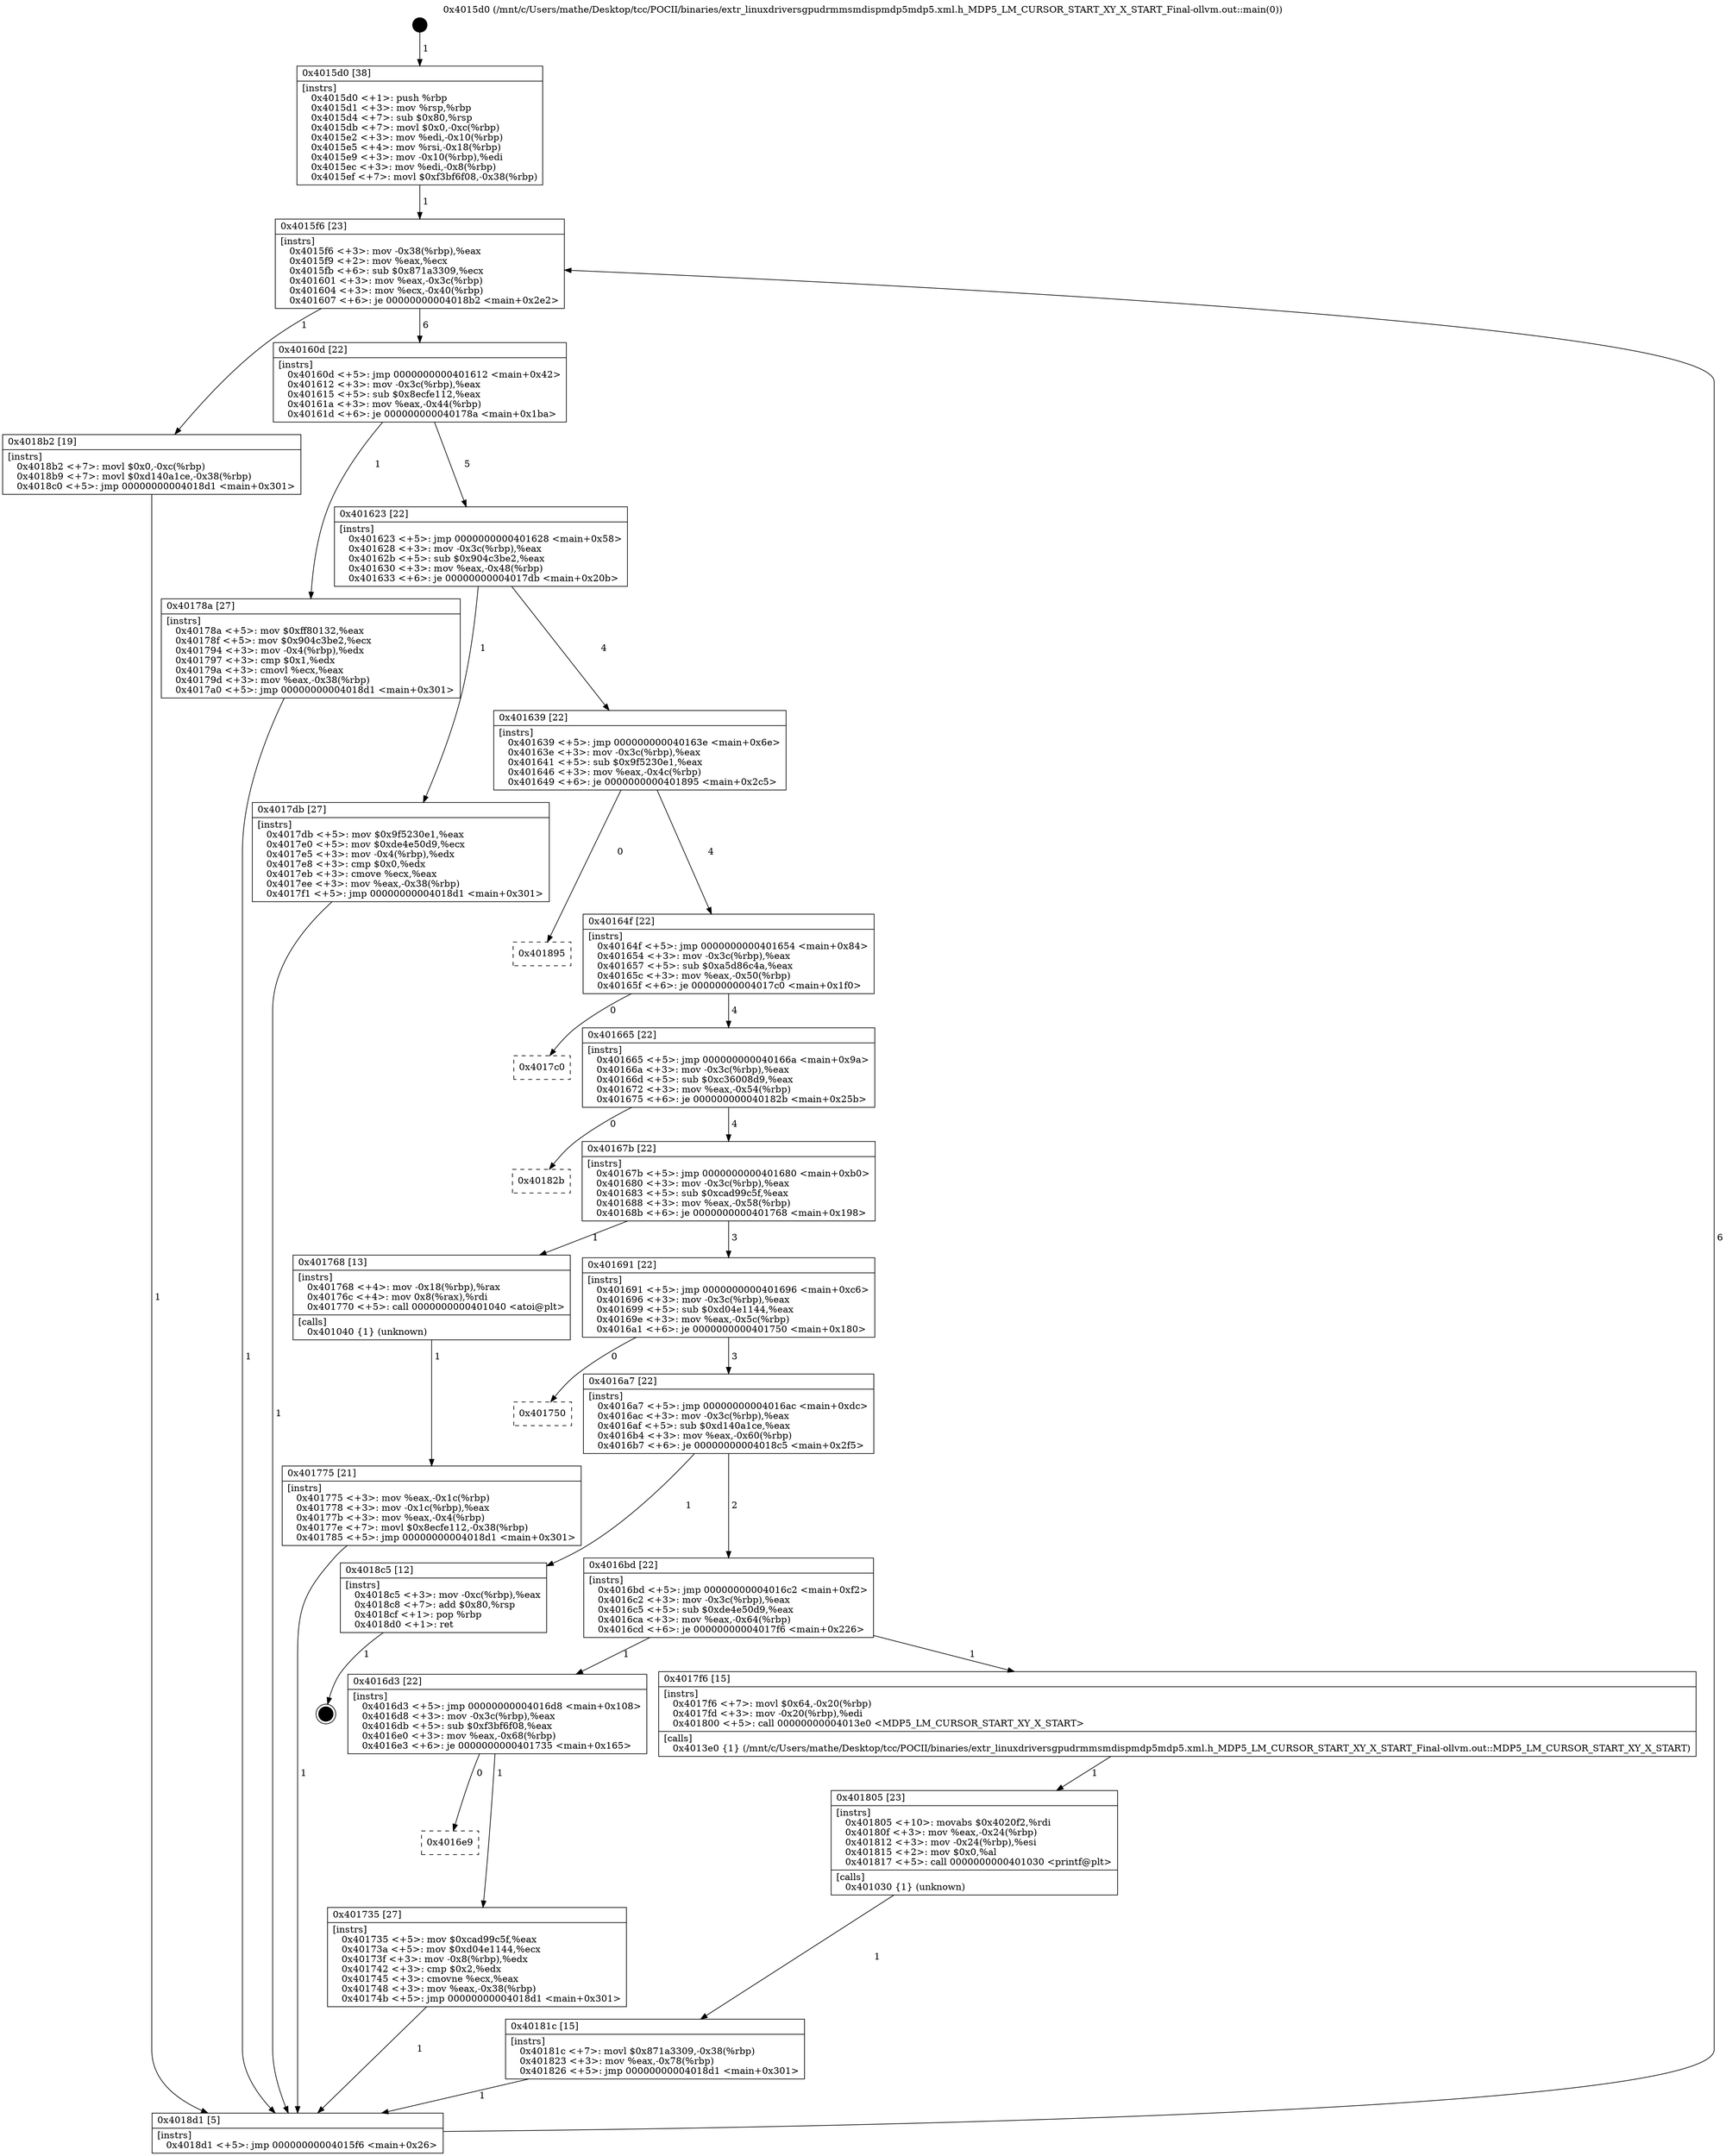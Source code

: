 digraph "0x4015d0" {
  label = "0x4015d0 (/mnt/c/Users/mathe/Desktop/tcc/POCII/binaries/extr_linuxdriversgpudrmmsmdispmdp5mdp5.xml.h_MDP5_LM_CURSOR_START_XY_X_START_Final-ollvm.out::main(0))"
  labelloc = "t"
  node[shape=record]

  Entry [label="",width=0.3,height=0.3,shape=circle,fillcolor=black,style=filled]
  "0x4015f6" [label="{
     0x4015f6 [23]\l
     | [instrs]\l
     &nbsp;&nbsp;0x4015f6 \<+3\>: mov -0x38(%rbp),%eax\l
     &nbsp;&nbsp;0x4015f9 \<+2\>: mov %eax,%ecx\l
     &nbsp;&nbsp;0x4015fb \<+6\>: sub $0x871a3309,%ecx\l
     &nbsp;&nbsp;0x401601 \<+3\>: mov %eax,-0x3c(%rbp)\l
     &nbsp;&nbsp;0x401604 \<+3\>: mov %ecx,-0x40(%rbp)\l
     &nbsp;&nbsp;0x401607 \<+6\>: je 00000000004018b2 \<main+0x2e2\>\l
  }"]
  "0x4018b2" [label="{
     0x4018b2 [19]\l
     | [instrs]\l
     &nbsp;&nbsp;0x4018b2 \<+7\>: movl $0x0,-0xc(%rbp)\l
     &nbsp;&nbsp;0x4018b9 \<+7\>: movl $0xd140a1ce,-0x38(%rbp)\l
     &nbsp;&nbsp;0x4018c0 \<+5\>: jmp 00000000004018d1 \<main+0x301\>\l
  }"]
  "0x40160d" [label="{
     0x40160d [22]\l
     | [instrs]\l
     &nbsp;&nbsp;0x40160d \<+5\>: jmp 0000000000401612 \<main+0x42\>\l
     &nbsp;&nbsp;0x401612 \<+3\>: mov -0x3c(%rbp),%eax\l
     &nbsp;&nbsp;0x401615 \<+5\>: sub $0x8ecfe112,%eax\l
     &nbsp;&nbsp;0x40161a \<+3\>: mov %eax,-0x44(%rbp)\l
     &nbsp;&nbsp;0x40161d \<+6\>: je 000000000040178a \<main+0x1ba\>\l
  }"]
  Exit [label="",width=0.3,height=0.3,shape=circle,fillcolor=black,style=filled,peripheries=2]
  "0x40178a" [label="{
     0x40178a [27]\l
     | [instrs]\l
     &nbsp;&nbsp;0x40178a \<+5\>: mov $0xff80132,%eax\l
     &nbsp;&nbsp;0x40178f \<+5\>: mov $0x904c3be2,%ecx\l
     &nbsp;&nbsp;0x401794 \<+3\>: mov -0x4(%rbp),%edx\l
     &nbsp;&nbsp;0x401797 \<+3\>: cmp $0x1,%edx\l
     &nbsp;&nbsp;0x40179a \<+3\>: cmovl %ecx,%eax\l
     &nbsp;&nbsp;0x40179d \<+3\>: mov %eax,-0x38(%rbp)\l
     &nbsp;&nbsp;0x4017a0 \<+5\>: jmp 00000000004018d1 \<main+0x301\>\l
  }"]
  "0x401623" [label="{
     0x401623 [22]\l
     | [instrs]\l
     &nbsp;&nbsp;0x401623 \<+5\>: jmp 0000000000401628 \<main+0x58\>\l
     &nbsp;&nbsp;0x401628 \<+3\>: mov -0x3c(%rbp),%eax\l
     &nbsp;&nbsp;0x40162b \<+5\>: sub $0x904c3be2,%eax\l
     &nbsp;&nbsp;0x401630 \<+3\>: mov %eax,-0x48(%rbp)\l
     &nbsp;&nbsp;0x401633 \<+6\>: je 00000000004017db \<main+0x20b\>\l
  }"]
  "0x40181c" [label="{
     0x40181c [15]\l
     | [instrs]\l
     &nbsp;&nbsp;0x40181c \<+7\>: movl $0x871a3309,-0x38(%rbp)\l
     &nbsp;&nbsp;0x401823 \<+3\>: mov %eax,-0x78(%rbp)\l
     &nbsp;&nbsp;0x401826 \<+5\>: jmp 00000000004018d1 \<main+0x301\>\l
  }"]
  "0x4017db" [label="{
     0x4017db [27]\l
     | [instrs]\l
     &nbsp;&nbsp;0x4017db \<+5\>: mov $0x9f5230e1,%eax\l
     &nbsp;&nbsp;0x4017e0 \<+5\>: mov $0xde4e50d9,%ecx\l
     &nbsp;&nbsp;0x4017e5 \<+3\>: mov -0x4(%rbp),%edx\l
     &nbsp;&nbsp;0x4017e8 \<+3\>: cmp $0x0,%edx\l
     &nbsp;&nbsp;0x4017eb \<+3\>: cmove %ecx,%eax\l
     &nbsp;&nbsp;0x4017ee \<+3\>: mov %eax,-0x38(%rbp)\l
     &nbsp;&nbsp;0x4017f1 \<+5\>: jmp 00000000004018d1 \<main+0x301\>\l
  }"]
  "0x401639" [label="{
     0x401639 [22]\l
     | [instrs]\l
     &nbsp;&nbsp;0x401639 \<+5\>: jmp 000000000040163e \<main+0x6e\>\l
     &nbsp;&nbsp;0x40163e \<+3\>: mov -0x3c(%rbp),%eax\l
     &nbsp;&nbsp;0x401641 \<+5\>: sub $0x9f5230e1,%eax\l
     &nbsp;&nbsp;0x401646 \<+3\>: mov %eax,-0x4c(%rbp)\l
     &nbsp;&nbsp;0x401649 \<+6\>: je 0000000000401895 \<main+0x2c5\>\l
  }"]
  "0x401805" [label="{
     0x401805 [23]\l
     | [instrs]\l
     &nbsp;&nbsp;0x401805 \<+10\>: movabs $0x4020f2,%rdi\l
     &nbsp;&nbsp;0x40180f \<+3\>: mov %eax,-0x24(%rbp)\l
     &nbsp;&nbsp;0x401812 \<+3\>: mov -0x24(%rbp),%esi\l
     &nbsp;&nbsp;0x401815 \<+2\>: mov $0x0,%al\l
     &nbsp;&nbsp;0x401817 \<+5\>: call 0000000000401030 \<printf@plt\>\l
     | [calls]\l
     &nbsp;&nbsp;0x401030 \{1\} (unknown)\l
  }"]
  "0x401895" [label="{
     0x401895\l
  }", style=dashed]
  "0x40164f" [label="{
     0x40164f [22]\l
     | [instrs]\l
     &nbsp;&nbsp;0x40164f \<+5\>: jmp 0000000000401654 \<main+0x84\>\l
     &nbsp;&nbsp;0x401654 \<+3\>: mov -0x3c(%rbp),%eax\l
     &nbsp;&nbsp;0x401657 \<+5\>: sub $0xa5d86c4a,%eax\l
     &nbsp;&nbsp;0x40165c \<+3\>: mov %eax,-0x50(%rbp)\l
     &nbsp;&nbsp;0x40165f \<+6\>: je 00000000004017c0 \<main+0x1f0\>\l
  }"]
  "0x401775" [label="{
     0x401775 [21]\l
     | [instrs]\l
     &nbsp;&nbsp;0x401775 \<+3\>: mov %eax,-0x1c(%rbp)\l
     &nbsp;&nbsp;0x401778 \<+3\>: mov -0x1c(%rbp),%eax\l
     &nbsp;&nbsp;0x40177b \<+3\>: mov %eax,-0x4(%rbp)\l
     &nbsp;&nbsp;0x40177e \<+7\>: movl $0x8ecfe112,-0x38(%rbp)\l
     &nbsp;&nbsp;0x401785 \<+5\>: jmp 00000000004018d1 \<main+0x301\>\l
  }"]
  "0x4017c0" [label="{
     0x4017c0\l
  }", style=dashed]
  "0x401665" [label="{
     0x401665 [22]\l
     | [instrs]\l
     &nbsp;&nbsp;0x401665 \<+5\>: jmp 000000000040166a \<main+0x9a\>\l
     &nbsp;&nbsp;0x40166a \<+3\>: mov -0x3c(%rbp),%eax\l
     &nbsp;&nbsp;0x40166d \<+5\>: sub $0xc36008d9,%eax\l
     &nbsp;&nbsp;0x401672 \<+3\>: mov %eax,-0x54(%rbp)\l
     &nbsp;&nbsp;0x401675 \<+6\>: je 000000000040182b \<main+0x25b\>\l
  }"]
  "0x4015d0" [label="{
     0x4015d0 [38]\l
     | [instrs]\l
     &nbsp;&nbsp;0x4015d0 \<+1\>: push %rbp\l
     &nbsp;&nbsp;0x4015d1 \<+3\>: mov %rsp,%rbp\l
     &nbsp;&nbsp;0x4015d4 \<+7\>: sub $0x80,%rsp\l
     &nbsp;&nbsp;0x4015db \<+7\>: movl $0x0,-0xc(%rbp)\l
     &nbsp;&nbsp;0x4015e2 \<+3\>: mov %edi,-0x10(%rbp)\l
     &nbsp;&nbsp;0x4015e5 \<+4\>: mov %rsi,-0x18(%rbp)\l
     &nbsp;&nbsp;0x4015e9 \<+3\>: mov -0x10(%rbp),%edi\l
     &nbsp;&nbsp;0x4015ec \<+3\>: mov %edi,-0x8(%rbp)\l
     &nbsp;&nbsp;0x4015ef \<+7\>: movl $0xf3bf6f08,-0x38(%rbp)\l
  }"]
  "0x40182b" [label="{
     0x40182b\l
  }", style=dashed]
  "0x40167b" [label="{
     0x40167b [22]\l
     | [instrs]\l
     &nbsp;&nbsp;0x40167b \<+5\>: jmp 0000000000401680 \<main+0xb0\>\l
     &nbsp;&nbsp;0x401680 \<+3\>: mov -0x3c(%rbp),%eax\l
     &nbsp;&nbsp;0x401683 \<+5\>: sub $0xcad99c5f,%eax\l
     &nbsp;&nbsp;0x401688 \<+3\>: mov %eax,-0x58(%rbp)\l
     &nbsp;&nbsp;0x40168b \<+6\>: je 0000000000401768 \<main+0x198\>\l
  }"]
  "0x4018d1" [label="{
     0x4018d1 [5]\l
     | [instrs]\l
     &nbsp;&nbsp;0x4018d1 \<+5\>: jmp 00000000004015f6 \<main+0x26\>\l
  }"]
  "0x401768" [label="{
     0x401768 [13]\l
     | [instrs]\l
     &nbsp;&nbsp;0x401768 \<+4\>: mov -0x18(%rbp),%rax\l
     &nbsp;&nbsp;0x40176c \<+4\>: mov 0x8(%rax),%rdi\l
     &nbsp;&nbsp;0x401770 \<+5\>: call 0000000000401040 \<atoi@plt\>\l
     | [calls]\l
     &nbsp;&nbsp;0x401040 \{1\} (unknown)\l
  }"]
  "0x401691" [label="{
     0x401691 [22]\l
     | [instrs]\l
     &nbsp;&nbsp;0x401691 \<+5\>: jmp 0000000000401696 \<main+0xc6\>\l
     &nbsp;&nbsp;0x401696 \<+3\>: mov -0x3c(%rbp),%eax\l
     &nbsp;&nbsp;0x401699 \<+5\>: sub $0xd04e1144,%eax\l
     &nbsp;&nbsp;0x40169e \<+3\>: mov %eax,-0x5c(%rbp)\l
     &nbsp;&nbsp;0x4016a1 \<+6\>: je 0000000000401750 \<main+0x180\>\l
  }"]
  "0x4016e9" [label="{
     0x4016e9\l
  }", style=dashed]
  "0x401750" [label="{
     0x401750\l
  }", style=dashed]
  "0x4016a7" [label="{
     0x4016a7 [22]\l
     | [instrs]\l
     &nbsp;&nbsp;0x4016a7 \<+5\>: jmp 00000000004016ac \<main+0xdc\>\l
     &nbsp;&nbsp;0x4016ac \<+3\>: mov -0x3c(%rbp),%eax\l
     &nbsp;&nbsp;0x4016af \<+5\>: sub $0xd140a1ce,%eax\l
     &nbsp;&nbsp;0x4016b4 \<+3\>: mov %eax,-0x60(%rbp)\l
     &nbsp;&nbsp;0x4016b7 \<+6\>: je 00000000004018c5 \<main+0x2f5\>\l
  }"]
  "0x401735" [label="{
     0x401735 [27]\l
     | [instrs]\l
     &nbsp;&nbsp;0x401735 \<+5\>: mov $0xcad99c5f,%eax\l
     &nbsp;&nbsp;0x40173a \<+5\>: mov $0xd04e1144,%ecx\l
     &nbsp;&nbsp;0x40173f \<+3\>: mov -0x8(%rbp),%edx\l
     &nbsp;&nbsp;0x401742 \<+3\>: cmp $0x2,%edx\l
     &nbsp;&nbsp;0x401745 \<+3\>: cmovne %ecx,%eax\l
     &nbsp;&nbsp;0x401748 \<+3\>: mov %eax,-0x38(%rbp)\l
     &nbsp;&nbsp;0x40174b \<+5\>: jmp 00000000004018d1 \<main+0x301\>\l
  }"]
  "0x4018c5" [label="{
     0x4018c5 [12]\l
     | [instrs]\l
     &nbsp;&nbsp;0x4018c5 \<+3\>: mov -0xc(%rbp),%eax\l
     &nbsp;&nbsp;0x4018c8 \<+7\>: add $0x80,%rsp\l
     &nbsp;&nbsp;0x4018cf \<+1\>: pop %rbp\l
     &nbsp;&nbsp;0x4018d0 \<+1\>: ret\l
  }"]
  "0x4016bd" [label="{
     0x4016bd [22]\l
     | [instrs]\l
     &nbsp;&nbsp;0x4016bd \<+5\>: jmp 00000000004016c2 \<main+0xf2\>\l
     &nbsp;&nbsp;0x4016c2 \<+3\>: mov -0x3c(%rbp),%eax\l
     &nbsp;&nbsp;0x4016c5 \<+5\>: sub $0xde4e50d9,%eax\l
     &nbsp;&nbsp;0x4016ca \<+3\>: mov %eax,-0x64(%rbp)\l
     &nbsp;&nbsp;0x4016cd \<+6\>: je 00000000004017f6 \<main+0x226\>\l
  }"]
  "0x4016d3" [label="{
     0x4016d3 [22]\l
     | [instrs]\l
     &nbsp;&nbsp;0x4016d3 \<+5\>: jmp 00000000004016d8 \<main+0x108\>\l
     &nbsp;&nbsp;0x4016d8 \<+3\>: mov -0x3c(%rbp),%eax\l
     &nbsp;&nbsp;0x4016db \<+5\>: sub $0xf3bf6f08,%eax\l
     &nbsp;&nbsp;0x4016e0 \<+3\>: mov %eax,-0x68(%rbp)\l
     &nbsp;&nbsp;0x4016e3 \<+6\>: je 0000000000401735 \<main+0x165\>\l
  }"]
  "0x4017f6" [label="{
     0x4017f6 [15]\l
     | [instrs]\l
     &nbsp;&nbsp;0x4017f6 \<+7\>: movl $0x64,-0x20(%rbp)\l
     &nbsp;&nbsp;0x4017fd \<+3\>: mov -0x20(%rbp),%edi\l
     &nbsp;&nbsp;0x401800 \<+5\>: call 00000000004013e0 \<MDP5_LM_CURSOR_START_XY_X_START\>\l
     | [calls]\l
     &nbsp;&nbsp;0x4013e0 \{1\} (/mnt/c/Users/mathe/Desktop/tcc/POCII/binaries/extr_linuxdriversgpudrmmsmdispmdp5mdp5.xml.h_MDP5_LM_CURSOR_START_XY_X_START_Final-ollvm.out::MDP5_LM_CURSOR_START_XY_X_START)\l
  }"]
  Entry -> "0x4015d0" [label=" 1"]
  "0x4015f6" -> "0x4018b2" [label=" 1"]
  "0x4015f6" -> "0x40160d" [label=" 6"]
  "0x4018c5" -> Exit [label=" 1"]
  "0x40160d" -> "0x40178a" [label=" 1"]
  "0x40160d" -> "0x401623" [label=" 5"]
  "0x4018b2" -> "0x4018d1" [label=" 1"]
  "0x401623" -> "0x4017db" [label=" 1"]
  "0x401623" -> "0x401639" [label=" 4"]
  "0x40181c" -> "0x4018d1" [label=" 1"]
  "0x401639" -> "0x401895" [label=" 0"]
  "0x401639" -> "0x40164f" [label=" 4"]
  "0x401805" -> "0x40181c" [label=" 1"]
  "0x40164f" -> "0x4017c0" [label=" 0"]
  "0x40164f" -> "0x401665" [label=" 4"]
  "0x4017f6" -> "0x401805" [label=" 1"]
  "0x401665" -> "0x40182b" [label=" 0"]
  "0x401665" -> "0x40167b" [label=" 4"]
  "0x4017db" -> "0x4018d1" [label=" 1"]
  "0x40167b" -> "0x401768" [label=" 1"]
  "0x40167b" -> "0x401691" [label=" 3"]
  "0x40178a" -> "0x4018d1" [label=" 1"]
  "0x401691" -> "0x401750" [label=" 0"]
  "0x401691" -> "0x4016a7" [label=" 3"]
  "0x401775" -> "0x4018d1" [label=" 1"]
  "0x4016a7" -> "0x4018c5" [label=" 1"]
  "0x4016a7" -> "0x4016bd" [label=" 2"]
  "0x401768" -> "0x401775" [label=" 1"]
  "0x4016bd" -> "0x4017f6" [label=" 1"]
  "0x4016bd" -> "0x4016d3" [label=" 1"]
  "0x4018d1" -> "0x4015f6" [label=" 6"]
  "0x4016d3" -> "0x401735" [label=" 1"]
  "0x4016d3" -> "0x4016e9" [label=" 0"]
  "0x401735" -> "0x4018d1" [label=" 1"]
  "0x4015d0" -> "0x4015f6" [label=" 1"]
}
